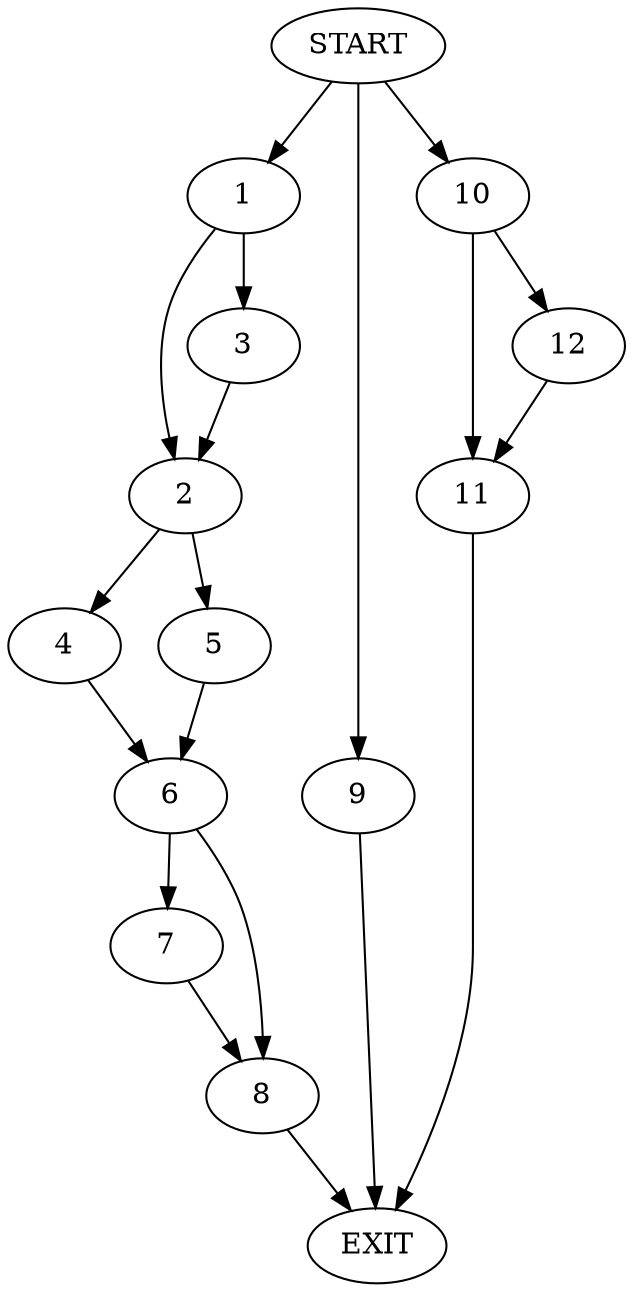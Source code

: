 digraph {
0 [label="START"]
13 [label="EXIT"]
0 -> 1
1 -> 2
1 -> 3
2 -> 4
2 -> 5
3 -> 2
5 -> 6
4 -> 6
6 -> 7
6 -> 8
8 -> 13
7 -> 8
0 -> 9
9 -> 13
0 -> 10
10 -> 11
10 -> 12
12 -> 11
11 -> 13
}
